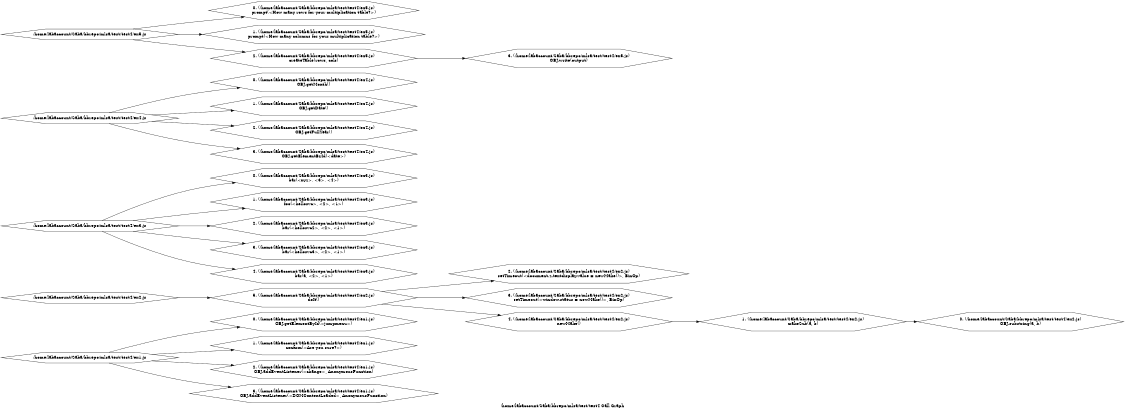 digraph "/home/labaccount/Saba/bbrepo/mlsa/test/test4 Call Graph" {
	graph [dpi=300
		rankdir=LR
		size="7.5, 10"
		label="/home/labaccount/Saba/bbrepo/mlsa/test/test4 Call Graph"
	];

	Node0x302024271 [shape=hexagon, label="/home/labaccount/Saba/bbrepo/mlsa/test/test4/ex1.js"];
	Node0x973361637 [shape=hexagon, label="/home/labaccount/Saba/bbrepo/mlsa/test/test4/ex2.js"];
	Node0x213771101 [shape=hexagon, label="/home/labaccount/Saba/bbrepo/mlsa/test/test4/ex3.js"];
	Node0x939309750 [shape=hexagon, label="/home/labaccount/Saba/bbrepo/mlsa/test/test4/ex4.js"];
	Node0x845882892 [shape=hexagon, label="/home/labaccount/Saba/bbrepo/mlsa/test/test4/ex5.js"];
	Node0x467697062 [shape=hexagon, label="0. (/home/labaccount/Saba/bbrepo/mlsa/test/test4/ex1.js)\nOBJ.getElementById(<jumpmenu>)"];
	Node0x302024271 -> Node0x467697062;
	Node0x601487914 [shape=hexagon, label="1. (/home/labaccount/Saba/bbrepo/mlsa/test/test4/ex1.js)\nconfirm(<Are you sure?>)"];
	Node0x302024271 -> Node0x601487914;
	Node0x116138112 [shape=hexagon, label="2. (/home/labaccount/Saba/bbrepo/mlsa/test/test4/ex1.js)\nOBJ.addEventListener(<change>, AnonymousFunction)"];
	Node0x302024271 -> Node0x116138112;
	Node0x495342643 [shape=hexagon, label="3. (/home/labaccount/Saba/bbrepo/mlsa/test/test4/ex1.js)\nOBJ.addEventListener(<DOMContentLoaded>, AnonymousFunction)"];
	Node0x302024271 -> Node0x495342643;
	Node0x633041751 [shape=hexagon, label="5. (/home/labaccount/Saba/bbrepo/mlsa/test/test4/ex2.js)\ndoIt()"];
	Node0x973361637 -> Node0x633041751;
	Node0x643236057 [shape=hexagon, label="0. (/home/labaccount/Saba/bbrepo/mlsa/test/test4/ex3.js)\nbar(<xyz>, <3>, <4>)"];
	Node0x213771101 -> Node0x643236057;
	Node0x582834036 [shape=hexagon, label="1. (/home/labaccount/Saba/bbrepo/mlsa/test/test4/ex3.js)\nfoo(<hellosvc>, <2>, <1>)"];
	Node0x213771101 -> Node0x582834036;
	Node0x889973631 [shape=hexagon, label="2. (/home/labaccount/Saba/bbrepo/mlsa/test/test4/ex3.js)\nbar(<hellosvc2>, <2>, <1>)"];
	Node0x213771101 -> Node0x889973631;
	Node0x243701528 [shape=hexagon, label="3. (/home/labaccount/Saba/bbrepo/mlsa/test/test4/ex3.js)\nbar(<hellosvc3>, <2>, <1>)"];
	Node0x213771101 -> Node0x243701528;
	Node0x632396683 [shape=hexagon, label="4. (/home/labaccount/Saba/bbrepo/mlsa/test/test4/ex3.js)\nbar(a, <2>, <1>)"];
	Node0x213771101 -> Node0x632396683;
	Node0x699634584 [shape=hexagon, label="0. (/home/labaccount/Saba/bbrepo/mlsa/test/test4/ex4.js)\nOBJ.getMonth()"];
	Node0x939309750 -> Node0x699634584;
	Node0x609976403 [shape=hexagon, label="1. (/home/labaccount/Saba/bbrepo/mlsa/test/test4/ex4.js)\nOBJ.getDate()"];
	Node0x939309750 -> Node0x609976403;
	Node0x948087237 [shape=hexagon, label="2. (/home/labaccount/Saba/bbrepo/mlsa/test/test4/ex4.js)\nOBJ.getFullYear()"];
	Node0x939309750 -> Node0x948087237;
	Node0x515188649 [shape=hexagon, label="3. (/home/labaccount/Saba/bbrepo/mlsa/test/test4/ex4.js)\nOBJ.getElementById(<date>)"];
	Node0x939309750 -> Node0x515188649;
	Node0x884951788 [shape=hexagon, label="0. (/home/labaccount/Saba/bbrepo/mlsa/test/test4/ex5.js)\nprompt(<How many rows for your multiplication table?>)"];
	Node0x845882892 -> Node0x884951788;
	Node0x185727662 [shape=hexagon, label="1. (/home/labaccount/Saba/bbrepo/mlsa/test/test4/ex5.js)\nprompt(<How many columns for your multiplication table?>)"];
	Node0x845882892 -> Node0x185727662;
	Node0x122123864 [shape=hexagon, label="2. (/home/labaccount/Saba/bbrepo/mlsa/test/test4/ex5.js)\ncreateTable(rows, cols)"];
	Node0x845882892 -> Node0x122123864;
	Node0x799439557 [shape=hexagon, label="2. (/home/labaccount/Saba/bbrepo/mlsa/test/test4/ex2.js)\nsetTimeout(<document.z.textdisplay.value = newMake()>, BinOp)"];
	Node0x633041751 -> Node0x799439557;
	Node0x304885999 [shape=hexagon, label="3. (/home/labaccount/Saba/bbrepo/mlsa/test/test4/ex2.js)\nsetTimeout(<window.status = newMake()>, BinOp)"];
	Node0x633041751 -> Node0x304885999;
	Node0x994071197 [shape=hexagon, label="4. (/home/labaccount/Saba/bbrepo/mlsa/test/test4/ex2.js)\nnewMake()"];
	Node0x633041751 -> Node0x994071197;
	Node0x500224659 [shape=hexagon, label="3. (/home/labaccount/Saba/bbrepo/mlsa/test/test4/ex5.js)\nOBJ.write(output)"];
	Node0x122123864 -> Node0x500224659;
	Node0x485910482 [shape=hexagon, label="1. (/home/labaccount/Saba/bbrepo/mlsa/test/test4/ex2.js)\nmakeSub(a, b)"];
	Node0x994071197 -> Node0x485910482;
	Node0x671046542 [shape=hexagon, label="0. (/home/labaccount/Saba/bbrepo/mlsa/test/test4/ex2.js)\nOBJ.substring(a, b)"];
	Node0x485910482 -> Node0x671046542;
}
